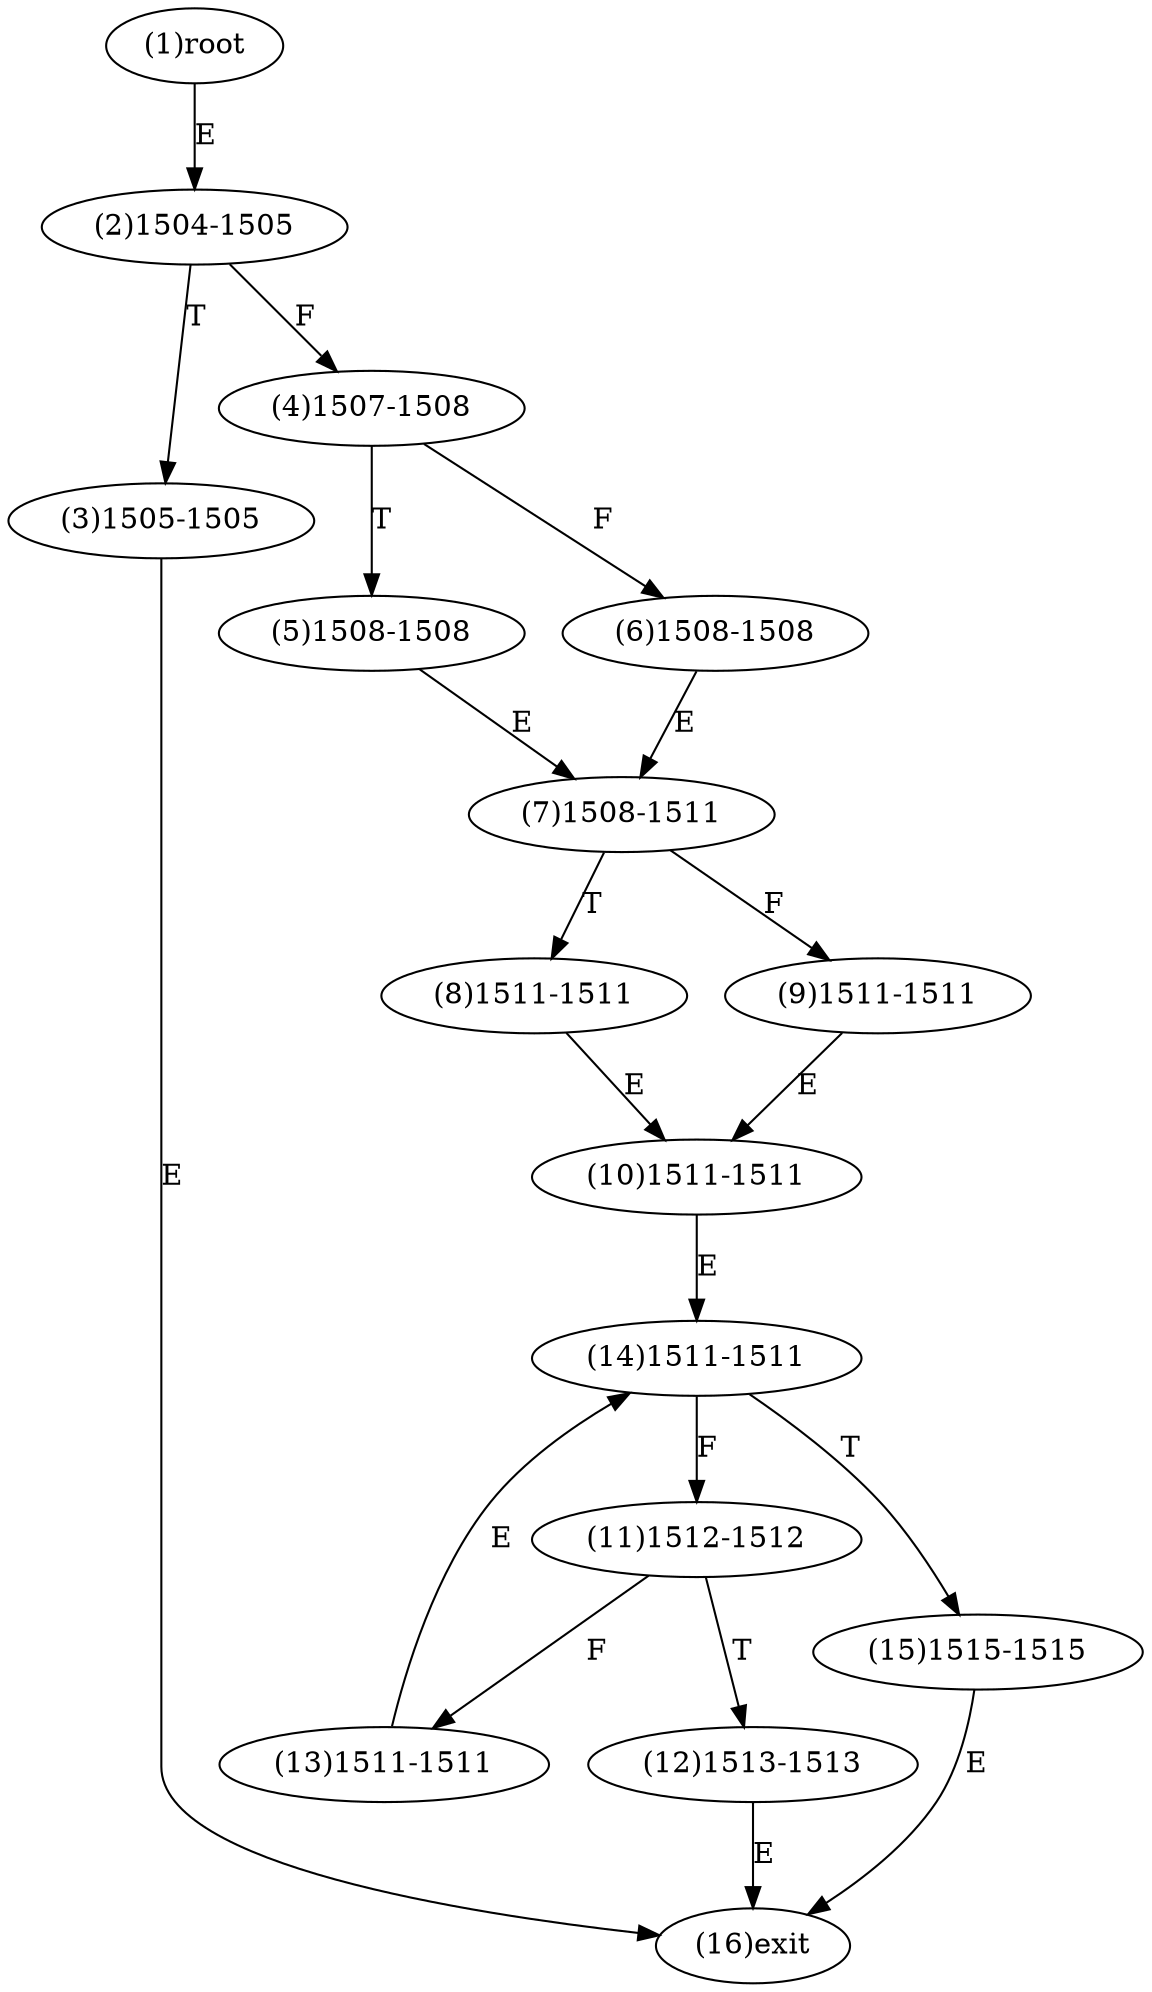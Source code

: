 digraph "" { 
1[ label="(1)root"];
2[ label="(2)1504-1505"];
3[ label="(3)1505-1505"];
4[ label="(4)1507-1508"];
5[ label="(5)1508-1508"];
6[ label="(6)1508-1508"];
7[ label="(7)1508-1511"];
8[ label="(8)1511-1511"];
9[ label="(9)1511-1511"];
10[ label="(10)1511-1511"];
11[ label="(11)1512-1512"];
12[ label="(12)1513-1513"];
13[ label="(13)1511-1511"];
14[ label="(14)1511-1511"];
15[ label="(15)1515-1515"];
16[ label="(16)exit"];
1->2[ label="E"];
2->4[ label="F"];
2->3[ label="T"];
3->16[ label="E"];
4->6[ label="F"];
4->5[ label="T"];
5->7[ label="E"];
6->7[ label="E"];
7->9[ label="F"];
7->8[ label="T"];
8->10[ label="E"];
9->10[ label="E"];
10->14[ label="E"];
11->13[ label="F"];
11->12[ label="T"];
12->16[ label="E"];
13->14[ label="E"];
14->11[ label="F"];
14->15[ label="T"];
15->16[ label="E"];
}